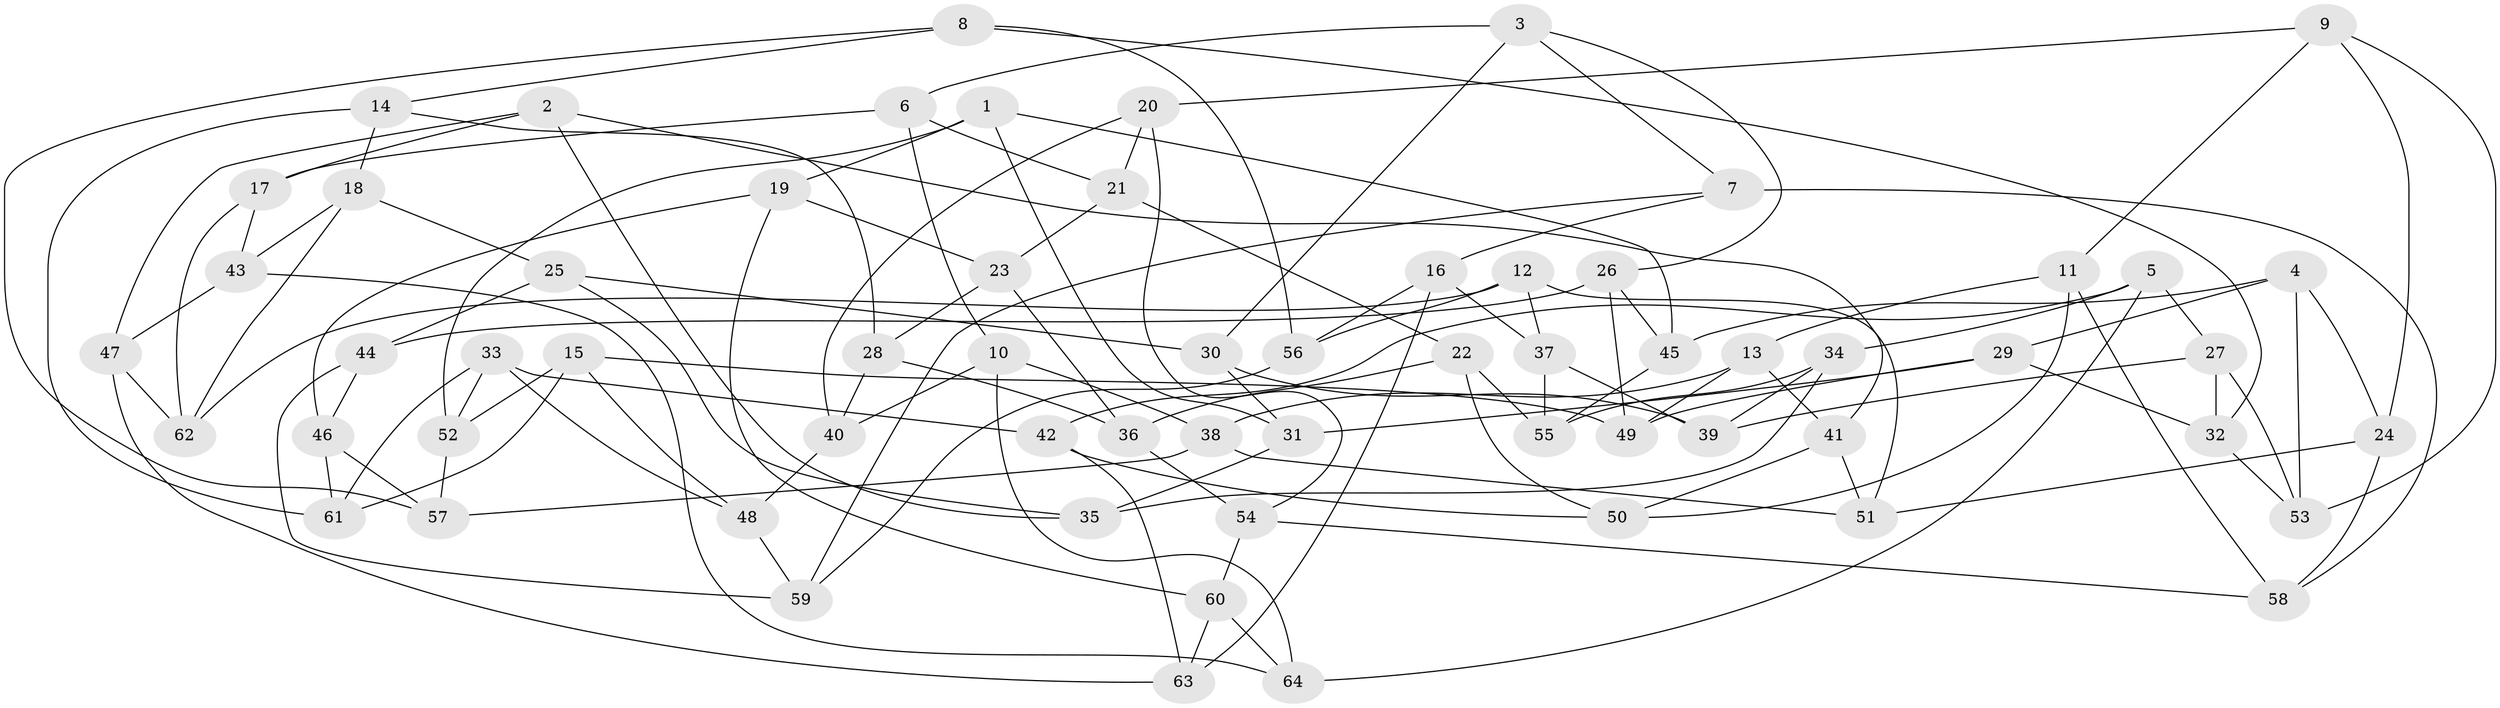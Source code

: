 // Generated by graph-tools (version 1.1) at 2025/59/03/09/25 04:59:00]
// undirected, 64 vertices, 128 edges
graph export_dot {
graph [start="1"]
  node [color=gray90,style=filled];
  1;
  2;
  3;
  4;
  5;
  6;
  7;
  8;
  9;
  10;
  11;
  12;
  13;
  14;
  15;
  16;
  17;
  18;
  19;
  20;
  21;
  22;
  23;
  24;
  25;
  26;
  27;
  28;
  29;
  30;
  31;
  32;
  33;
  34;
  35;
  36;
  37;
  38;
  39;
  40;
  41;
  42;
  43;
  44;
  45;
  46;
  47;
  48;
  49;
  50;
  51;
  52;
  53;
  54;
  55;
  56;
  57;
  58;
  59;
  60;
  61;
  62;
  63;
  64;
  1 -- 19;
  1 -- 45;
  1 -- 31;
  1 -- 52;
  2 -- 17;
  2 -- 41;
  2 -- 47;
  2 -- 35;
  3 -- 6;
  3 -- 26;
  3 -- 30;
  3 -- 7;
  4 -- 45;
  4 -- 53;
  4 -- 29;
  4 -- 24;
  5 -- 34;
  5 -- 27;
  5 -- 64;
  5 -- 42;
  6 -- 17;
  6 -- 21;
  6 -- 10;
  7 -- 59;
  7 -- 16;
  7 -- 58;
  8 -- 56;
  8 -- 14;
  8 -- 57;
  8 -- 32;
  9 -- 24;
  9 -- 20;
  9 -- 53;
  9 -- 11;
  10 -- 64;
  10 -- 40;
  10 -- 38;
  11 -- 50;
  11 -- 58;
  11 -- 13;
  12 -- 37;
  12 -- 51;
  12 -- 62;
  12 -- 56;
  13 -- 38;
  13 -- 49;
  13 -- 41;
  14 -- 61;
  14 -- 18;
  14 -- 28;
  15 -- 48;
  15 -- 61;
  15 -- 49;
  15 -- 52;
  16 -- 56;
  16 -- 37;
  16 -- 63;
  17 -- 43;
  17 -- 62;
  18 -- 62;
  18 -- 25;
  18 -- 43;
  19 -- 60;
  19 -- 46;
  19 -- 23;
  20 -- 54;
  20 -- 21;
  20 -- 40;
  21 -- 22;
  21 -- 23;
  22 -- 36;
  22 -- 50;
  22 -- 55;
  23 -- 36;
  23 -- 28;
  24 -- 58;
  24 -- 51;
  25 -- 30;
  25 -- 35;
  25 -- 44;
  26 -- 44;
  26 -- 49;
  26 -- 45;
  27 -- 39;
  27 -- 53;
  27 -- 32;
  28 -- 40;
  28 -- 36;
  29 -- 32;
  29 -- 31;
  29 -- 49;
  30 -- 39;
  30 -- 31;
  31 -- 35;
  32 -- 53;
  33 -- 52;
  33 -- 61;
  33 -- 42;
  33 -- 48;
  34 -- 39;
  34 -- 55;
  34 -- 35;
  36 -- 54;
  37 -- 55;
  37 -- 39;
  38 -- 51;
  38 -- 57;
  40 -- 48;
  41 -- 50;
  41 -- 51;
  42 -- 63;
  42 -- 50;
  43 -- 47;
  43 -- 64;
  44 -- 46;
  44 -- 59;
  45 -- 55;
  46 -- 57;
  46 -- 61;
  47 -- 62;
  47 -- 63;
  48 -- 59;
  52 -- 57;
  54 -- 58;
  54 -- 60;
  56 -- 59;
  60 -- 64;
  60 -- 63;
}
